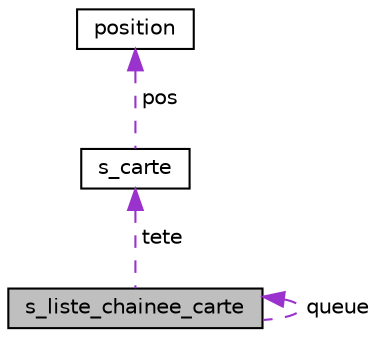 digraph "s_liste_chainee_carte"
{
 // LATEX_PDF_SIZE
  edge [fontname="Helvetica",fontsize="10",labelfontname="Helvetica",labelfontsize="10"];
  node [fontname="Helvetica",fontsize="10",shape=record];
  Node1 [label="s_liste_chainee_carte",height=0.2,width=0.4,color="black", fillcolor="grey75", style="filled", fontcolor="black",tooltip=" "];
  Node2 -> Node1 [dir="back",color="darkorchid3",fontsize="10",style="dashed",label=" tete" ,fontname="Helvetica"];
  Node2 [label="s_carte",height=0.2,width=0.4,color="black", fillcolor="white", style="filled",URL="$structs__carte.html",tooltip="Structure représentant une carte."];
  Node3 -> Node2 [dir="back",color="darkorchid3",fontsize="10",style="dashed",label=" pos" ,fontname="Helvetica"];
  Node3 [label="position",height=0.2,width=0.4,color="black", fillcolor="white", style="filled",URL="$structposition.html",tooltip="structure correspondant à la position de la carte qui va être placée sur la grille"];
  Node1 -> Node1 [dir="back",color="darkorchid3",fontsize="10",style="dashed",label=" queue" ,fontname="Helvetica"];
}

